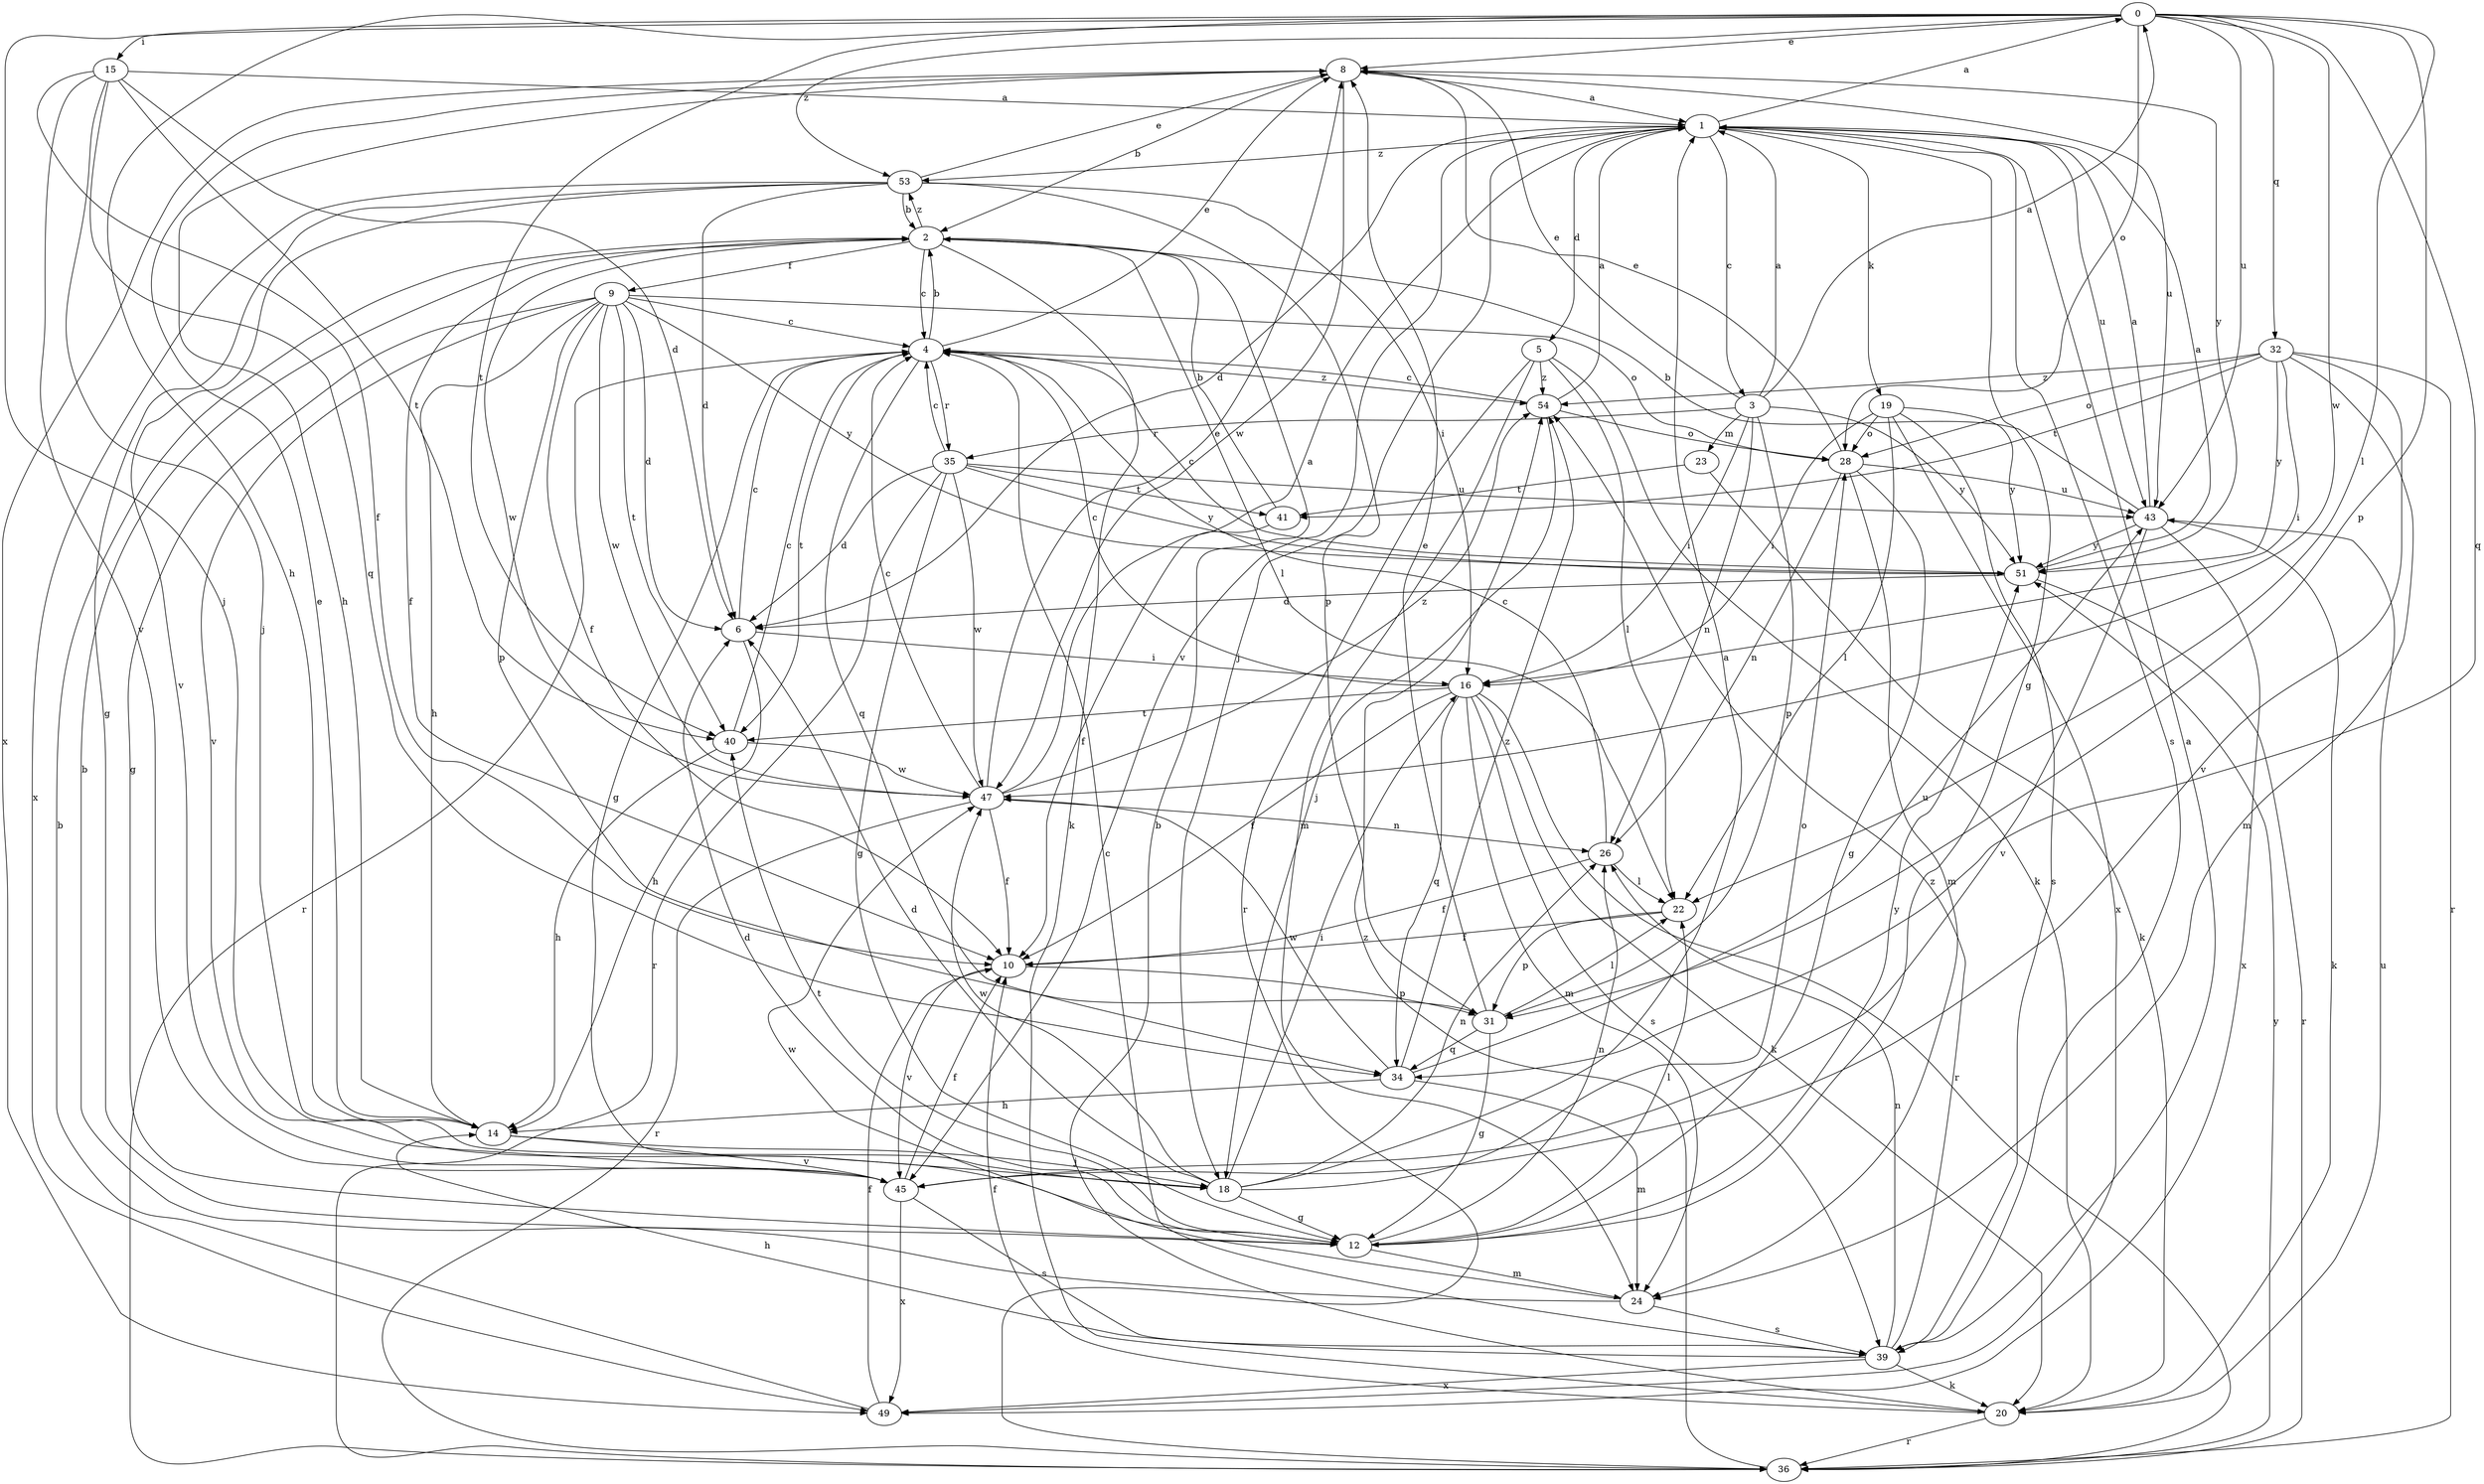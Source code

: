strict digraph  {
0;
1;
2;
3;
4;
5;
6;
8;
9;
10;
12;
14;
15;
16;
18;
19;
20;
22;
23;
24;
26;
28;
31;
32;
34;
35;
36;
39;
40;
41;
43;
45;
47;
49;
51;
53;
54;
0 -> 8  [label=e];
0 -> 14  [label=h];
0 -> 15  [label=i];
0 -> 18  [label=j];
0 -> 22  [label=l];
0 -> 28  [label=o];
0 -> 31  [label=p];
0 -> 32  [label=q];
0 -> 34  [label=q];
0 -> 40  [label=t];
0 -> 43  [label=u];
0 -> 47  [label=w];
0 -> 53  [label=z];
1 -> 0  [label=a];
1 -> 3  [label=c];
1 -> 5  [label=d];
1 -> 6  [label=d];
1 -> 12  [label=g];
1 -> 18  [label=j];
1 -> 19  [label=k];
1 -> 39  [label=s];
1 -> 43  [label=u];
1 -> 45  [label=v];
1 -> 53  [label=z];
2 -> 4  [label=c];
2 -> 9  [label=f];
2 -> 10  [label=f];
2 -> 20  [label=k];
2 -> 22  [label=l];
2 -> 47  [label=w];
2 -> 53  [label=z];
3 -> 0  [label=a];
3 -> 1  [label=a];
3 -> 8  [label=e];
3 -> 16  [label=i];
3 -> 23  [label=m];
3 -> 26  [label=n];
3 -> 31  [label=p];
3 -> 35  [label=r];
3 -> 51  [label=y];
4 -> 2  [label=b];
4 -> 8  [label=e];
4 -> 12  [label=g];
4 -> 34  [label=q];
4 -> 35  [label=r];
4 -> 36  [label=r];
4 -> 40  [label=t];
4 -> 54  [label=z];
5 -> 20  [label=k];
5 -> 22  [label=l];
5 -> 24  [label=m];
5 -> 36  [label=r];
5 -> 54  [label=z];
6 -> 4  [label=c];
6 -> 14  [label=h];
6 -> 16  [label=i];
8 -> 1  [label=a];
8 -> 2  [label=b];
8 -> 14  [label=h];
8 -> 43  [label=u];
8 -> 47  [label=w];
8 -> 49  [label=x];
8 -> 51  [label=y];
9 -> 4  [label=c];
9 -> 6  [label=d];
9 -> 10  [label=f];
9 -> 12  [label=g];
9 -> 14  [label=h];
9 -> 28  [label=o];
9 -> 31  [label=p];
9 -> 40  [label=t];
9 -> 45  [label=v];
9 -> 47  [label=w];
9 -> 51  [label=y];
10 -> 31  [label=p];
10 -> 45  [label=v];
12 -> 6  [label=d];
12 -> 22  [label=l];
12 -> 24  [label=m];
12 -> 26  [label=n];
12 -> 40  [label=t];
12 -> 51  [label=y];
14 -> 8  [label=e];
14 -> 18  [label=j];
14 -> 45  [label=v];
15 -> 1  [label=a];
15 -> 6  [label=d];
15 -> 10  [label=f];
15 -> 18  [label=j];
15 -> 34  [label=q];
15 -> 40  [label=t];
15 -> 45  [label=v];
16 -> 4  [label=c];
16 -> 10  [label=f];
16 -> 20  [label=k];
16 -> 24  [label=m];
16 -> 34  [label=q];
16 -> 36  [label=r];
16 -> 39  [label=s];
16 -> 40  [label=t];
18 -> 1  [label=a];
18 -> 6  [label=d];
18 -> 12  [label=g];
18 -> 16  [label=i];
18 -> 26  [label=n];
18 -> 28  [label=o];
18 -> 47  [label=w];
19 -> 16  [label=i];
19 -> 22  [label=l];
19 -> 28  [label=o];
19 -> 39  [label=s];
19 -> 49  [label=x];
19 -> 51  [label=y];
20 -> 2  [label=b];
20 -> 10  [label=f];
20 -> 36  [label=r];
20 -> 43  [label=u];
22 -> 10  [label=f];
22 -> 31  [label=p];
23 -> 20  [label=k];
23 -> 41  [label=t];
24 -> 2  [label=b];
24 -> 39  [label=s];
24 -> 47  [label=w];
26 -> 4  [label=c];
26 -> 10  [label=f];
26 -> 22  [label=l];
28 -> 8  [label=e];
28 -> 12  [label=g];
28 -> 24  [label=m];
28 -> 26  [label=n];
28 -> 43  [label=u];
31 -> 8  [label=e];
31 -> 12  [label=g];
31 -> 22  [label=l];
31 -> 34  [label=q];
32 -> 16  [label=i];
32 -> 24  [label=m];
32 -> 28  [label=o];
32 -> 36  [label=r];
32 -> 41  [label=t];
32 -> 45  [label=v];
32 -> 51  [label=y];
32 -> 54  [label=z];
34 -> 14  [label=h];
34 -> 24  [label=m];
34 -> 43  [label=u];
34 -> 47  [label=w];
34 -> 54  [label=z];
35 -> 4  [label=c];
35 -> 6  [label=d];
35 -> 12  [label=g];
35 -> 36  [label=r];
35 -> 41  [label=t];
35 -> 43  [label=u];
35 -> 47  [label=w];
35 -> 51  [label=y];
36 -> 51  [label=y];
36 -> 54  [label=z];
39 -> 1  [label=a];
39 -> 4  [label=c];
39 -> 14  [label=h];
39 -> 20  [label=k];
39 -> 26  [label=n];
39 -> 49  [label=x];
39 -> 54  [label=z];
40 -> 4  [label=c];
40 -> 14  [label=h];
40 -> 47  [label=w];
41 -> 2  [label=b];
41 -> 10  [label=f];
43 -> 1  [label=a];
43 -> 2  [label=b];
43 -> 20  [label=k];
43 -> 45  [label=v];
43 -> 49  [label=x];
43 -> 51  [label=y];
45 -> 10  [label=f];
45 -> 39  [label=s];
45 -> 49  [label=x];
47 -> 1  [label=a];
47 -> 4  [label=c];
47 -> 8  [label=e];
47 -> 10  [label=f];
47 -> 26  [label=n];
47 -> 36  [label=r];
47 -> 54  [label=z];
49 -> 2  [label=b];
49 -> 10  [label=f];
51 -> 1  [label=a];
51 -> 4  [label=c];
51 -> 6  [label=d];
51 -> 36  [label=r];
53 -> 2  [label=b];
53 -> 6  [label=d];
53 -> 8  [label=e];
53 -> 12  [label=g];
53 -> 16  [label=i];
53 -> 31  [label=p];
53 -> 45  [label=v];
53 -> 49  [label=x];
54 -> 1  [label=a];
54 -> 4  [label=c];
54 -> 18  [label=j];
54 -> 28  [label=o];
}
